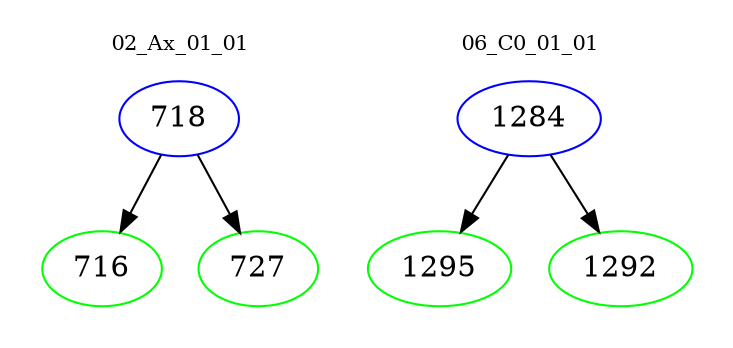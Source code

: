 digraph{
subgraph cluster_0 {
color = white
label = "02_Ax_01_01";
fontsize=10;
T0_718 [label="718", color="blue"]
T0_718 -> T0_716 [color="black"]
T0_716 [label="716", color="green"]
T0_718 -> T0_727 [color="black"]
T0_727 [label="727", color="green"]
}
subgraph cluster_1 {
color = white
label = "06_C0_01_01";
fontsize=10;
T1_1284 [label="1284", color="blue"]
T1_1284 -> T1_1295 [color="black"]
T1_1295 [label="1295", color="green"]
T1_1284 -> T1_1292 [color="black"]
T1_1292 [label="1292", color="green"]
}
}
